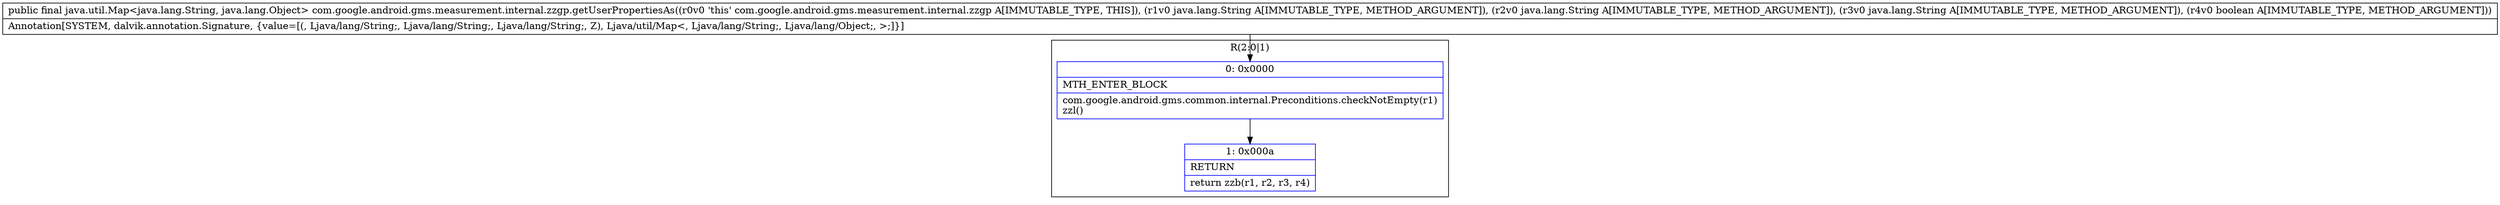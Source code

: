 digraph "CFG forcom.google.android.gms.measurement.internal.zzgp.getUserPropertiesAs(Ljava\/lang\/String;Ljava\/lang\/String;Ljava\/lang\/String;Z)Ljava\/util\/Map;" {
subgraph cluster_Region_1093848292 {
label = "R(2:0|1)";
node [shape=record,color=blue];
Node_0 [shape=record,label="{0\:\ 0x0000|MTH_ENTER_BLOCK\l|com.google.android.gms.common.internal.Preconditions.checkNotEmpty(r1)\lzzl()\l}"];
Node_1 [shape=record,label="{1\:\ 0x000a|RETURN\l|return zzb(r1, r2, r3, r4)\l}"];
}
MethodNode[shape=record,label="{public final java.util.Map\<java.lang.String, java.lang.Object\> com.google.android.gms.measurement.internal.zzgp.getUserPropertiesAs((r0v0 'this' com.google.android.gms.measurement.internal.zzgp A[IMMUTABLE_TYPE, THIS]), (r1v0 java.lang.String A[IMMUTABLE_TYPE, METHOD_ARGUMENT]), (r2v0 java.lang.String A[IMMUTABLE_TYPE, METHOD_ARGUMENT]), (r3v0 java.lang.String A[IMMUTABLE_TYPE, METHOD_ARGUMENT]), (r4v0 boolean A[IMMUTABLE_TYPE, METHOD_ARGUMENT]))  | Annotation[SYSTEM, dalvik.annotation.Signature, \{value=[(, Ljava\/lang\/String;, Ljava\/lang\/String;, Ljava\/lang\/String;, Z), Ljava\/util\/Map\<, Ljava\/lang\/String;, Ljava\/lang\/Object;, \>;]\}]\l}"];
MethodNode -> Node_0;
Node_0 -> Node_1;
}

